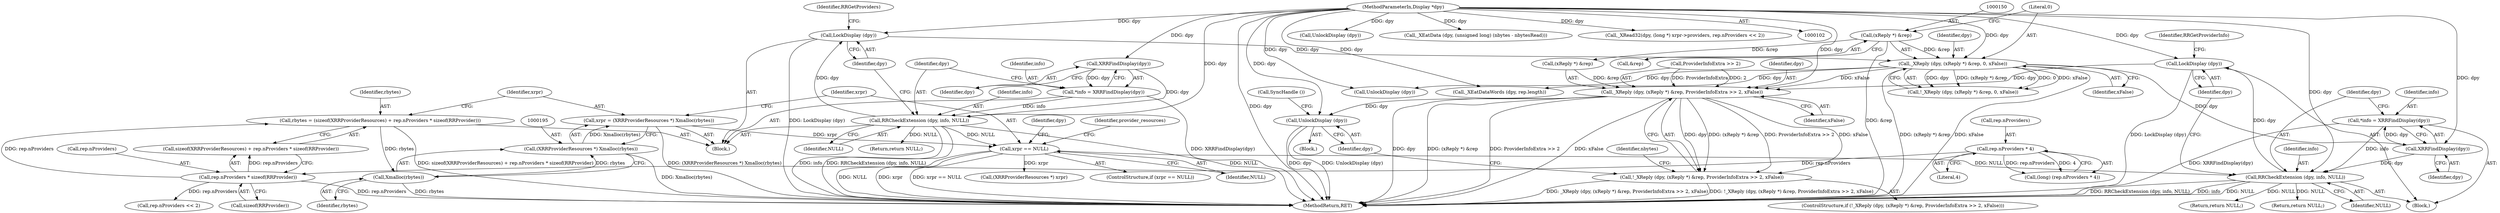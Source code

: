 digraph "0_libXrandr_a0df3e1c7728205e5c7650b2e6dce684139254a6_1@pointer" {
"1000257" [label="(Call,LockDisplay (dpy))"];
"1000253" [label="(Call,RRCheckExtension (dpy, info, NULL))"];
"1000245" [label="(Call,XRRFindDisplay(dpy))"];
"1000147" [label="(Call,_XReply (dpy, (xReply *) &rep, 0, xFalse))"];
"1000121" [label="(Call,LockDisplay (dpy))"];
"1000117" [label="(Call,RRCheckExtension (dpy, info, NULL))"];
"1000109" [label="(Call,XRRFindDisplay(dpy))"];
"1000103" [label="(MethodParameterIn,Display *dpy)"];
"1000107" [label="(Call,*info = XRRFindDisplay(dpy))"];
"1000149" [label="(Call,(xReply *) &rep)"];
"1000243" [label="(Call,*info = XRRFindDisplay(dpy))"];
"1000199" [label="(Call,xrpr == NULL)"];
"1000192" [label="(Call,xrpr = (XRRProviderResources *) Xmalloc(rbytes))"];
"1000194" [label="(Call,(XRRProviderResources *) Xmalloc(rbytes))"];
"1000196" [label="(Call,Xmalloc(rbytes))"];
"1000181" [label="(Call,rbytes = (sizeof(XRRProviderResources) + rep.nProviders * sizeof(RRProvider)))"];
"1000186" [label="(Call,rep.nProviders * sizeof(RRProvider))"];
"1000176" [label="(Call,rep.nProviders * 4)"];
"1000290" [label="(Call,_XReply (dpy, (xReply *) &rep, ProviderInfoExtra >> 2, xFalse))"];
"1000289" [label="(Call,!_XReply (dpy, (xReply *) &rep, ProviderInfoExtra >> 2, xFalse))"];
"1000301" [label="(Call,UnlockDisplay (dpy))"];
"1000246" [label="(Identifier,dpy)"];
"1000244" [label="(Identifier,info)"];
"1000154" [label="(Identifier,xFalse)"];
"1000296" [label="(Call,ProviderInfoExtra >> 2)"];
"1000180" [label="(Literal,4)"];
"1000117" [label="(Call,RRCheckExtension (dpy, info, NULL))"];
"1000119" [label="(Identifier,info)"];
"1000105" [label="(Block,)"];
"1000200" [label="(Identifier,xrpr)"];
"1000183" [label="(Call,sizeof(XRRProviderResources) + rep.nProviders * sizeof(RRProvider))"];
"1000153" [label="(Literal,0)"];
"1000110" [label="(Identifier,dpy)"];
"1000103" [label="(MethodParameterIn,Display *dpy)"];
"1000156" [label="(Call,UnlockDisplay (dpy))"];
"1000108" [label="(Identifier,info)"];
"1000235" [label="(Call,(XRRProviderResources *) xrpr)"];
"1000118" [label="(Identifier,dpy)"];
"1000186" [label="(Call,rep.nProviders * sizeof(RRProvider))"];
"1000203" [label="(Call,_XEatDataWords (dpy, rep.length))"];
"1000253" [label="(Call,RRCheckExtension (dpy, info, NULL))"];
"1000346" [label="(Return,return NULL;)"];
"1000176" [label="(Call,rep.nProviders * 4)"];
"1000301" [label="(Call,UnlockDisplay (dpy))"];
"1000300" [label="(Block,)"];
"1000177" [label="(Call,rep.nProviders)"];
"1000258" [label="(Identifier,dpy)"];
"1000151" [label="(Call,&rep)"];
"1000192" [label="(Call,xrpr = (XRRProviderResources *) Xmalloc(rbytes))"];
"1000257" [label="(Call,LockDisplay (dpy))"];
"1000254" [label="(Identifier,dpy)"];
"1000147" [label="(Call,_XReply (dpy, (xReply *) &rep, 0, xFalse))"];
"1000174" [label="(Call,(long) (rep.nProviders * 4))"];
"1000240" [label="(Identifier,provider_resources)"];
"1000290" [label="(Call,_XReply (dpy, (xReply *) &rep, ProviderInfoExtra >> 2, xFalse))"];
"1000260" [label="(Identifier,RRGetProviderInfo)"];
"1000198" [label="(ControlStructure,if (xrpr == NULL))"];
"1000107" [label="(Call,*info = XRRFindDisplay(dpy))"];
"1000197" [label="(Identifier,rbytes)"];
"1000149" [label="(Call,(xReply *) &rep)"];
"1000523" [label="(MethodReturn,RET)"];
"1000122" [label="(Identifier,dpy)"];
"1000193" [label="(Identifier,xrpr)"];
"1000187" [label="(Call,rep.nProviders)"];
"1000292" [label="(Call,(xReply *) &rep)"];
"1000196" [label="(Call,Xmalloc(rbytes))"];
"1000199" [label="(Call,xrpr == NULL)"];
"1000304" [label="(Return,return NULL;)"];
"1000201" [label="(Identifier,NULL)"];
"1000241" [label="(Block,)"];
"1000231" [label="(Call,UnlockDisplay (dpy))"];
"1000303" [label="(Call,SyncHandle ())"];
"1000120" [label="(Identifier,NULL)"];
"1000204" [label="(Identifier,dpy)"];
"1000307" [label="(Identifier,nbytes)"];
"1000148" [label="(Identifier,dpy)"];
"1000224" [label="(Call,_XEatData (dpy, (unsigned long) (nbytes - nbytesRead)))"];
"1000289" [label="(Call,!_XReply (dpy, (xReply *) &rep, ProviderInfoExtra >> 2, xFalse))"];
"1000288" [label="(ControlStructure,if (!_XReply (dpy, (xReply *) &rep, ProviderInfoExtra >> 2, xFalse)))"];
"1000255" [label="(Identifier,info)"];
"1000256" [label="(Identifier,NULL)"];
"1000146" [label="(Call,!_XReply (dpy, (xReply *) &rep, 0, xFalse))"];
"1000159" [label="(Return,return NULL;)"];
"1000245" [label="(Call,XRRFindDisplay(dpy))"];
"1000243" [label="(Call,*info = XRRFindDisplay(dpy))"];
"1000181" [label="(Call,rbytes = (sizeof(XRRProviderResources) + rep.nProviders * sizeof(RRProvider)))"];
"1000121" [label="(Call,LockDisplay (dpy))"];
"1000208" [label="(Call,_XRead32(dpy, (long *) xrpr->providers, rep.nProviders << 2))"];
"1000299" [label="(Identifier,xFalse)"];
"1000291" [label="(Identifier,dpy)"];
"1000182" [label="(Identifier,rbytes)"];
"1000194" [label="(Call,(XRRProviderResources *) Xmalloc(rbytes))"];
"1000109" [label="(Call,XRRFindDisplay(dpy))"];
"1000190" [label="(Call,sizeof(RRProvider))"];
"1000302" [label="(Identifier,dpy)"];
"1000124" [label="(Identifier,RRGetProviders)"];
"1000215" [label="(Call,rep.nProviders << 2)"];
"1000257" -> "1000241"  [label="AST: "];
"1000257" -> "1000258"  [label="CFG: "];
"1000258" -> "1000257"  [label="AST: "];
"1000260" -> "1000257"  [label="CFG: "];
"1000257" -> "1000523"  [label="DDG: LockDisplay (dpy)"];
"1000253" -> "1000257"  [label="DDG: dpy"];
"1000103" -> "1000257"  [label="DDG: dpy"];
"1000257" -> "1000290"  [label="DDG: dpy"];
"1000253" -> "1000241"  [label="AST: "];
"1000253" -> "1000256"  [label="CFG: "];
"1000254" -> "1000253"  [label="AST: "];
"1000255" -> "1000253"  [label="AST: "];
"1000256" -> "1000253"  [label="AST: "];
"1000258" -> "1000253"  [label="CFG: "];
"1000253" -> "1000523"  [label="DDG: RRCheckExtension (dpy, info, NULL)"];
"1000253" -> "1000523"  [label="DDG: info"];
"1000253" -> "1000523"  [label="DDG: NULL"];
"1000245" -> "1000253"  [label="DDG: dpy"];
"1000103" -> "1000253"  [label="DDG: dpy"];
"1000243" -> "1000253"  [label="DDG: info"];
"1000199" -> "1000253"  [label="DDG: NULL"];
"1000253" -> "1000304"  [label="DDG: NULL"];
"1000253" -> "1000346"  [label="DDG: NULL"];
"1000245" -> "1000243"  [label="AST: "];
"1000245" -> "1000246"  [label="CFG: "];
"1000246" -> "1000245"  [label="AST: "];
"1000243" -> "1000245"  [label="CFG: "];
"1000245" -> "1000243"  [label="DDG: dpy"];
"1000147" -> "1000245"  [label="DDG: dpy"];
"1000103" -> "1000245"  [label="DDG: dpy"];
"1000147" -> "1000146"  [label="AST: "];
"1000147" -> "1000154"  [label="CFG: "];
"1000148" -> "1000147"  [label="AST: "];
"1000149" -> "1000147"  [label="AST: "];
"1000153" -> "1000147"  [label="AST: "];
"1000154" -> "1000147"  [label="AST: "];
"1000146" -> "1000147"  [label="CFG: "];
"1000147" -> "1000523"  [label="DDG: (xReply *) &rep"];
"1000147" -> "1000523"  [label="DDG: xFalse"];
"1000147" -> "1000146"  [label="DDG: dpy"];
"1000147" -> "1000146"  [label="DDG: (xReply *) &rep"];
"1000147" -> "1000146"  [label="DDG: 0"];
"1000147" -> "1000146"  [label="DDG: xFalse"];
"1000121" -> "1000147"  [label="DDG: dpy"];
"1000103" -> "1000147"  [label="DDG: dpy"];
"1000149" -> "1000147"  [label="DDG: &rep"];
"1000147" -> "1000156"  [label="DDG: dpy"];
"1000147" -> "1000203"  [label="DDG: dpy"];
"1000147" -> "1000290"  [label="DDG: xFalse"];
"1000121" -> "1000105"  [label="AST: "];
"1000121" -> "1000122"  [label="CFG: "];
"1000122" -> "1000121"  [label="AST: "];
"1000124" -> "1000121"  [label="CFG: "];
"1000121" -> "1000523"  [label="DDG: LockDisplay (dpy)"];
"1000117" -> "1000121"  [label="DDG: dpy"];
"1000103" -> "1000121"  [label="DDG: dpy"];
"1000117" -> "1000105"  [label="AST: "];
"1000117" -> "1000120"  [label="CFG: "];
"1000118" -> "1000117"  [label="AST: "];
"1000119" -> "1000117"  [label="AST: "];
"1000120" -> "1000117"  [label="AST: "];
"1000122" -> "1000117"  [label="CFG: "];
"1000117" -> "1000523"  [label="DDG: RRCheckExtension (dpy, info, NULL)"];
"1000117" -> "1000523"  [label="DDG: NULL"];
"1000117" -> "1000523"  [label="DDG: info"];
"1000109" -> "1000117"  [label="DDG: dpy"];
"1000103" -> "1000117"  [label="DDG: dpy"];
"1000107" -> "1000117"  [label="DDG: info"];
"1000117" -> "1000159"  [label="DDG: NULL"];
"1000117" -> "1000199"  [label="DDG: NULL"];
"1000109" -> "1000107"  [label="AST: "];
"1000109" -> "1000110"  [label="CFG: "];
"1000110" -> "1000109"  [label="AST: "];
"1000107" -> "1000109"  [label="CFG: "];
"1000109" -> "1000107"  [label="DDG: dpy"];
"1000103" -> "1000109"  [label="DDG: dpy"];
"1000103" -> "1000102"  [label="AST: "];
"1000103" -> "1000523"  [label="DDG: dpy"];
"1000103" -> "1000156"  [label="DDG: dpy"];
"1000103" -> "1000203"  [label="DDG: dpy"];
"1000103" -> "1000208"  [label="DDG: dpy"];
"1000103" -> "1000224"  [label="DDG: dpy"];
"1000103" -> "1000231"  [label="DDG: dpy"];
"1000103" -> "1000290"  [label="DDG: dpy"];
"1000103" -> "1000301"  [label="DDG: dpy"];
"1000107" -> "1000105"  [label="AST: "];
"1000108" -> "1000107"  [label="AST: "];
"1000118" -> "1000107"  [label="CFG: "];
"1000107" -> "1000523"  [label="DDG: XRRFindDisplay(dpy)"];
"1000149" -> "1000151"  [label="CFG: "];
"1000150" -> "1000149"  [label="AST: "];
"1000151" -> "1000149"  [label="AST: "];
"1000153" -> "1000149"  [label="CFG: "];
"1000149" -> "1000523"  [label="DDG: &rep"];
"1000149" -> "1000292"  [label="DDG: &rep"];
"1000243" -> "1000241"  [label="AST: "];
"1000244" -> "1000243"  [label="AST: "];
"1000254" -> "1000243"  [label="CFG: "];
"1000243" -> "1000523"  [label="DDG: XRRFindDisplay(dpy)"];
"1000199" -> "1000198"  [label="AST: "];
"1000199" -> "1000201"  [label="CFG: "];
"1000200" -> "1000199"  [label="AST: "];
"1000201" -> "1000199"  [label="AST: "];
"1000204" -> "1000199"  [label="CFG: "];
"1000240" -> "1000199"  [label="CFG: "];
"1000199" -> "1000523"  [label="DDG: NULL"];
"1000199" -> "1000523"  [label="DDG: xrpr"];
"1000199" -> "1000523"  [label="DDG: xrpr == NULL"];
"1000192" -> "1000199"  [label="DDG: xrpr"];
"1000199" -> "1000235"  [label="DDG: xrpr"];
"1000192" -> "1000105"  [label="AST: "];
"1000192" -> "1000194"  [label="CFG: "];
"1000193" -> "1000192"  [label="AST: "];
"1000194" -> "1000192"  [label="AST: "];
"1000200" -> "1000192"  [label="CFG: "];
"1000192" -> "1000523"  [label="DDG: (XRRProviderResources *) Xmalloc(rbytes)"];
"1000194" -> "1000192"  [label="DDG: Xmalloc(rbytes)"];
"1000194" -> "1000196"  [label="CFG: "];
"1000195" -> "1000194"  [label="AST: "];
"1000196" -> "1000194"  [label="AST: "];
"1000194" -> "1000523"  [label="DDG: Xmalloc(rbytes)"];
"1000196" -> "1000194"  [label="DDG: rbytes"];
"1000196" -> "1000197"  [label="CFG: "];
"1000197" -> "1000196"  [label="AST: "];
"1000196" -> "1000523"  [label="DDG: rbytes"];
"1000181" -> "1000196"  [label="DDG: rbytes"];
"1000181" -> "1000105"  [label="AST: "];
"1000181" -> "1000183"  [label="CFG: "];
"1000182" -> "1000181"  [label="AST: "];
"1000183" -> "1000181"  [label="AST: "];
"1000193" -> "1000181"  [label="CFG: "];
"1000181" -> "1000523"  [label="DDG: sizeof(XRRProviderResources) + rep.nProviders * sizeof(RRProvider)"];
"1000186" -> "1000181"  [label="DDG: rep.nProviders"];
"1000186" -> "1000183"  [label="AST: "];
"1000186" -> "1000190"  [label="CFG: "];
"1000187" -> "1000186"  [label="AST: "];
"1000190" -> "1000186"  [label="AST: "];
"1000183" -> "1000186"  [label="CFG: "];
"1000186" -> "1000523"  [label="DDG: rep.nProviders"];
"1000186" -> "1000183"  [label="DDG: rep.nProviders"];
"1000176" -> "1000186"  [label="DDG: rep.nProviders"];
"1000186" -> "1000215"  [label="DDG: rep.nProviders"];
"1000176" -> "1000174"  [label="AST: "];
"1000176" -> "1000180"  [label="CFG: "];
"1000177" -> "1000176"  [label="AST: "];
"1000180" -> "1000176"  [label="AST: "];
"1000174" -> "1000176"  [label="CFG: "];
"1000176" -> "1000174"  [label="DDG: rep.nProviders"];
"1000176" -> "1000174"  [label="DDG: 4"];
"1000290" -> "1000289"  [label="AST: "];
"1000290" -> "1000299"  [label="CFG: "];
"1000291" -> "1000290"  [label="AST: "];
"1000292" -> "1000290"  [label="AST: "];
"1000296" -> "1000290"  [label="AST: "];
"1000299" -> "1000290"  [label="AST: "];
"1000289" -> "1000290"  [label="CFG: "];
"1000290" -> "1000523"  [label="DDG: dpy"];
"1000290" -> "1000523"  [label="DDG: (xReply *) &rep"];
"1000290" -> "1000523"  [label="DDG: ProviderInfoExtra >> 2"];
"1000290" -> "1000523"  [label="DDG: xFalse"];
"1000290" -> "1000289"  [label="DDG: dpy"];
"1000290" -> "1000289"  [label="DDG: (xReply *) &rep"];
"1000290" -> "1000289"  [label="DDG: ProviderInfoExtra >> 2"];
"1000290" -> "1000289"  [label="DDG: xFalse"];
"1000292" -> "1000290"  [label="DDG: &rep"];
"1000296" -> "1000290"  [label="DDG: ProviderInfoExtra"];
"1000296" -> "1000290"  [label="DDG: 2"];
"1000290" -> "1000301"  [label="DDG: dpy"];
"1000289" -> "1000288"  [label="AST: "];
"1000302" -> "1000289"  [label="CFG: "];
"1000307" -> "1000289"  [label="CFG: "];
"1000289" -> "1000523"  [label="DDG: _XReply (dpy, (xReply *) &rep, ProviderInfoExtra >> 2, xFalse)"];
"1000289" -> "1000523"  [label="DDG: !_XReply (dpy, (xReply *) &rep, ProviderInfoExtra >> 2, xFalse)"];
"1000301" -> "1000300"  [label="AST: "];
"1000301" -> "1000302"  [label="CFG: "];
"1000302" -> "1000301"  [label="AST: "];
"1000303" -> "1000301"  [label="CFG: "];
"1000301" -> "1000523"  [label="DDG: UnlockDisplay (dpy)"];
"1000301" -> "1000523"  [label="DDG: dpy"];
}
